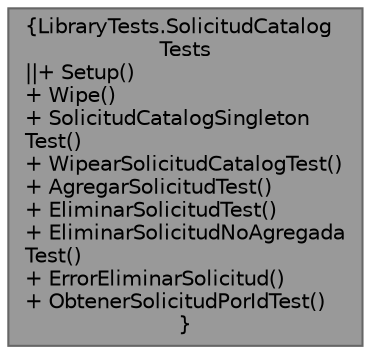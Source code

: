 digraph "LibraryTests.SolicitudCatalogTests"
{
 // INTERACTIVE_SVG=YES
 // LATEX_PDF_SIZE
  bgcolor="transparent";
  edge [fontname=Helvetica,fontsize=10,labelfontname=Helvetica,labelfontsize=10];
  node [fontname=Helvetica,fontsize=10,shape=box,height=0.2,width=0.4];
  Node1 [label="{LibraryTests.SolicitudCatalog\lTests\n||+ Setup()\l+ Wipe()\l+ SolicitudCatalogSingleton\lTest()\l+ WipearSolicitudCatalogTest()\l+ AgregarSolicitudTest()\l+ EliminarSolicitudTest()\l+ EliminarSolicitudNoAgregada\lTest()\l+ ErrorEliminarSolicitud()\l+ ObtenerSolicitudPorIdTest()\l}",height=0.2,width=0.4,color="gray40", fillcolor="grey60", style="filled", fontcolor="black",tooltip="Tests de la clase ."];
}
